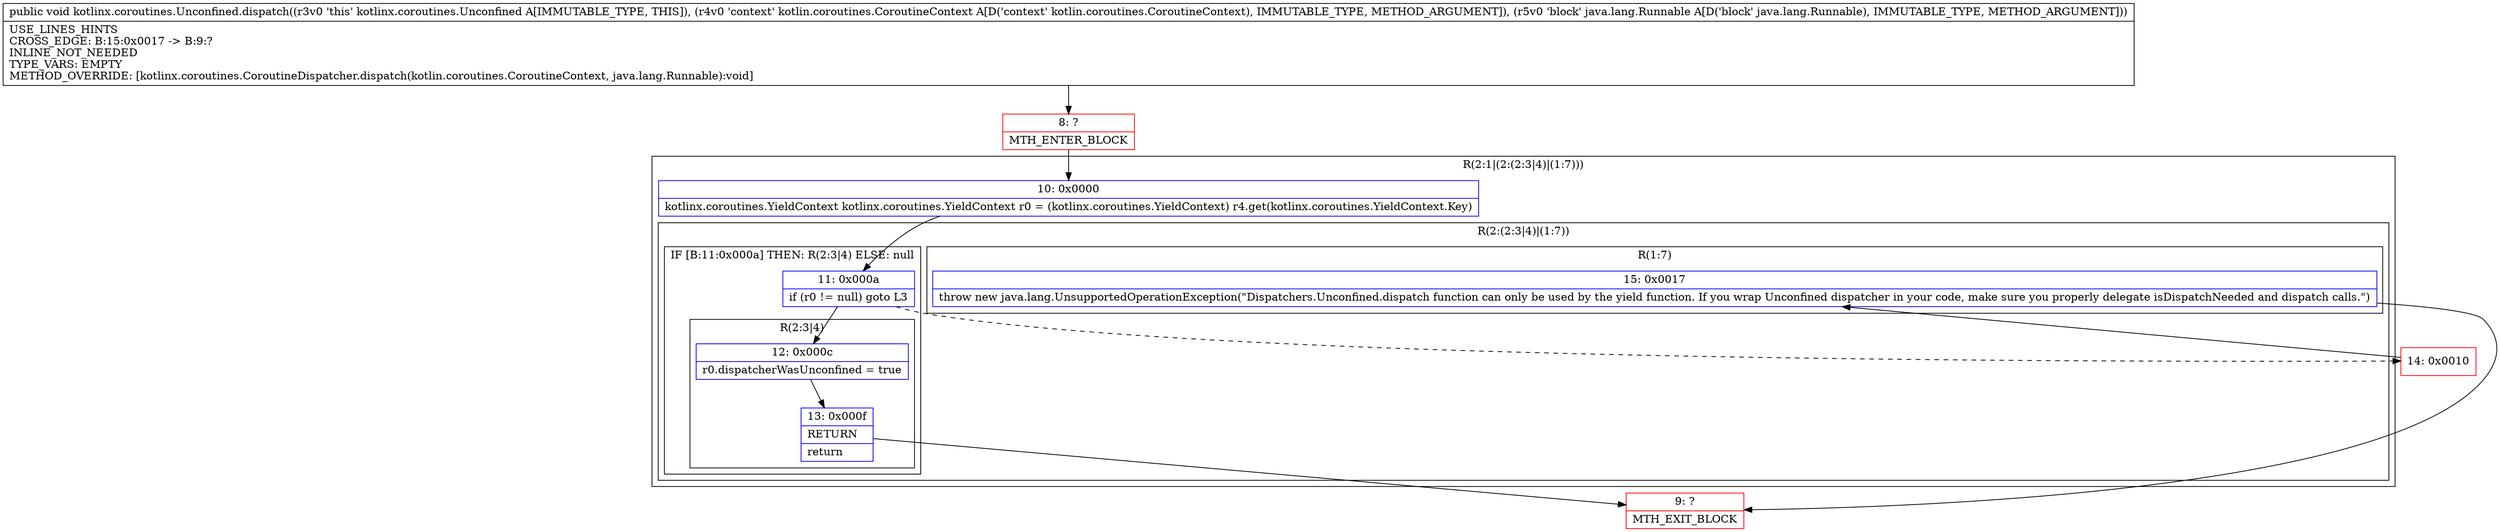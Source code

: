 digraph "CFG forkotlinx.coroutines.Unconfined.dispatch(Lkotlin\/coroutines\/CoroutineContext;Ljava\/lang\/Runnable;)V" {
subgraph cluster_Region_1573692576 {
label = "R(2:1|(2:(2:3|4)|(1:7)))";
node [shape=record,color=blue];
Node_10 [shape=record,label="{10\:\ 0x0000|kotlinx.coroutines.YieldContext kotlinx.coroutines.YieldContext r0 = (kotlinx.coroutines.YieldContext) r4.get(kotlinx.coroutines.YieldContext.Key)\l}"];
subgraph cluster_Region_1451884282 {
label = "R(2:(2:3|4)|(1:7))";
node [shape=record,color=blue];
subgraph cluster_IfRegion_1485717835 {
label = "IF [B:11:0x000a] THEN: R(2:3|4) ELSE: null";
node [shape=record,color=blue];
Node_11 [shape=record,label="{11\:\ 0x000a|if (r0 != null) goto L3\l}"];
subgraph cluster_Region_925207392 {
label = "R(2:3|4)";
node [shape=record,color=blue];
Node_12 [shape=record,label="{12\:\ 0x000c|r0.dispatcherWasUnconfined = true\l}"];
Node_13 [shape=record,label="{13\:\ 0x000f|RETURN\l|return\l}"];
}
}
subgraph cluster_Region_994725419 {
label = "R(1:7)";
node [shape=record,color=blue];
Node_15 [shape=record,label="{15\:\ 0x0017|throw new java.lang.UnsupportedOperationException(\"Dispatchers.Unconfined.dispatch function can only be used by the yield function. If you wrap Unconfined dispatcher in your code, make sure you properly delegate isDispatchNeeded and dispatch calls.\")\l}"];
}
}
}
Node_8 [shape=record,color=red,label="{8\:\ ?|MTH_ENTER_BLOCK\l}"];
Node_9 [shape=record,color=red,label="{9\:\ ?|MTH_EXIT_BLOCK\l}"];
Node_14 [shape=record,color=red,label="{14\:\ 0x0010}"];
MethodNode[shape=record,label="{public void kotlinx.coroutines.Unconfined.dispatch((r3v0 'this' kotlinx.coroutines.Unconfined A[IMMUTABLE_TYPE, THIS]), (r4v0 'context' kotlin.coroutines.CoroutineContext A[D('context' kotlin.coroutines.CoroutineContext), IMMUTABLE_TYPE, METHOD_ARGUMENT]), (r5v0 'block' java.lang.Runnable A[D('block' java.lang.Runnable), IMMUTABLE_TYPE, METHOD_ARGUMENT]))  | USE_LINES_HINTS\lCROSS_EDGE: B:15:0x0017 \-\> B:9:?\lINLINE_NOT_NEEDED\lTYPE_VARS: EMPTY\lMETHOD_OVERRIDE: [kotlinx.coroutines.CoroutineDispatcher.dispatch(kotlin.coroutines.CoroutineContext, java.lang.Runnable):void]\l}"];
MethodNode -> Node_8;Node_10 -> Node_11;
Node_11 -> Node_12;
Node_11 -> Node_14[style=dashed];
Node_12 -> Node_13;
Node_13 -> Node_9;
Node_15 -> Node_9;
Node_8 -> Node_10;
Node_14 -> Node_15;
}

